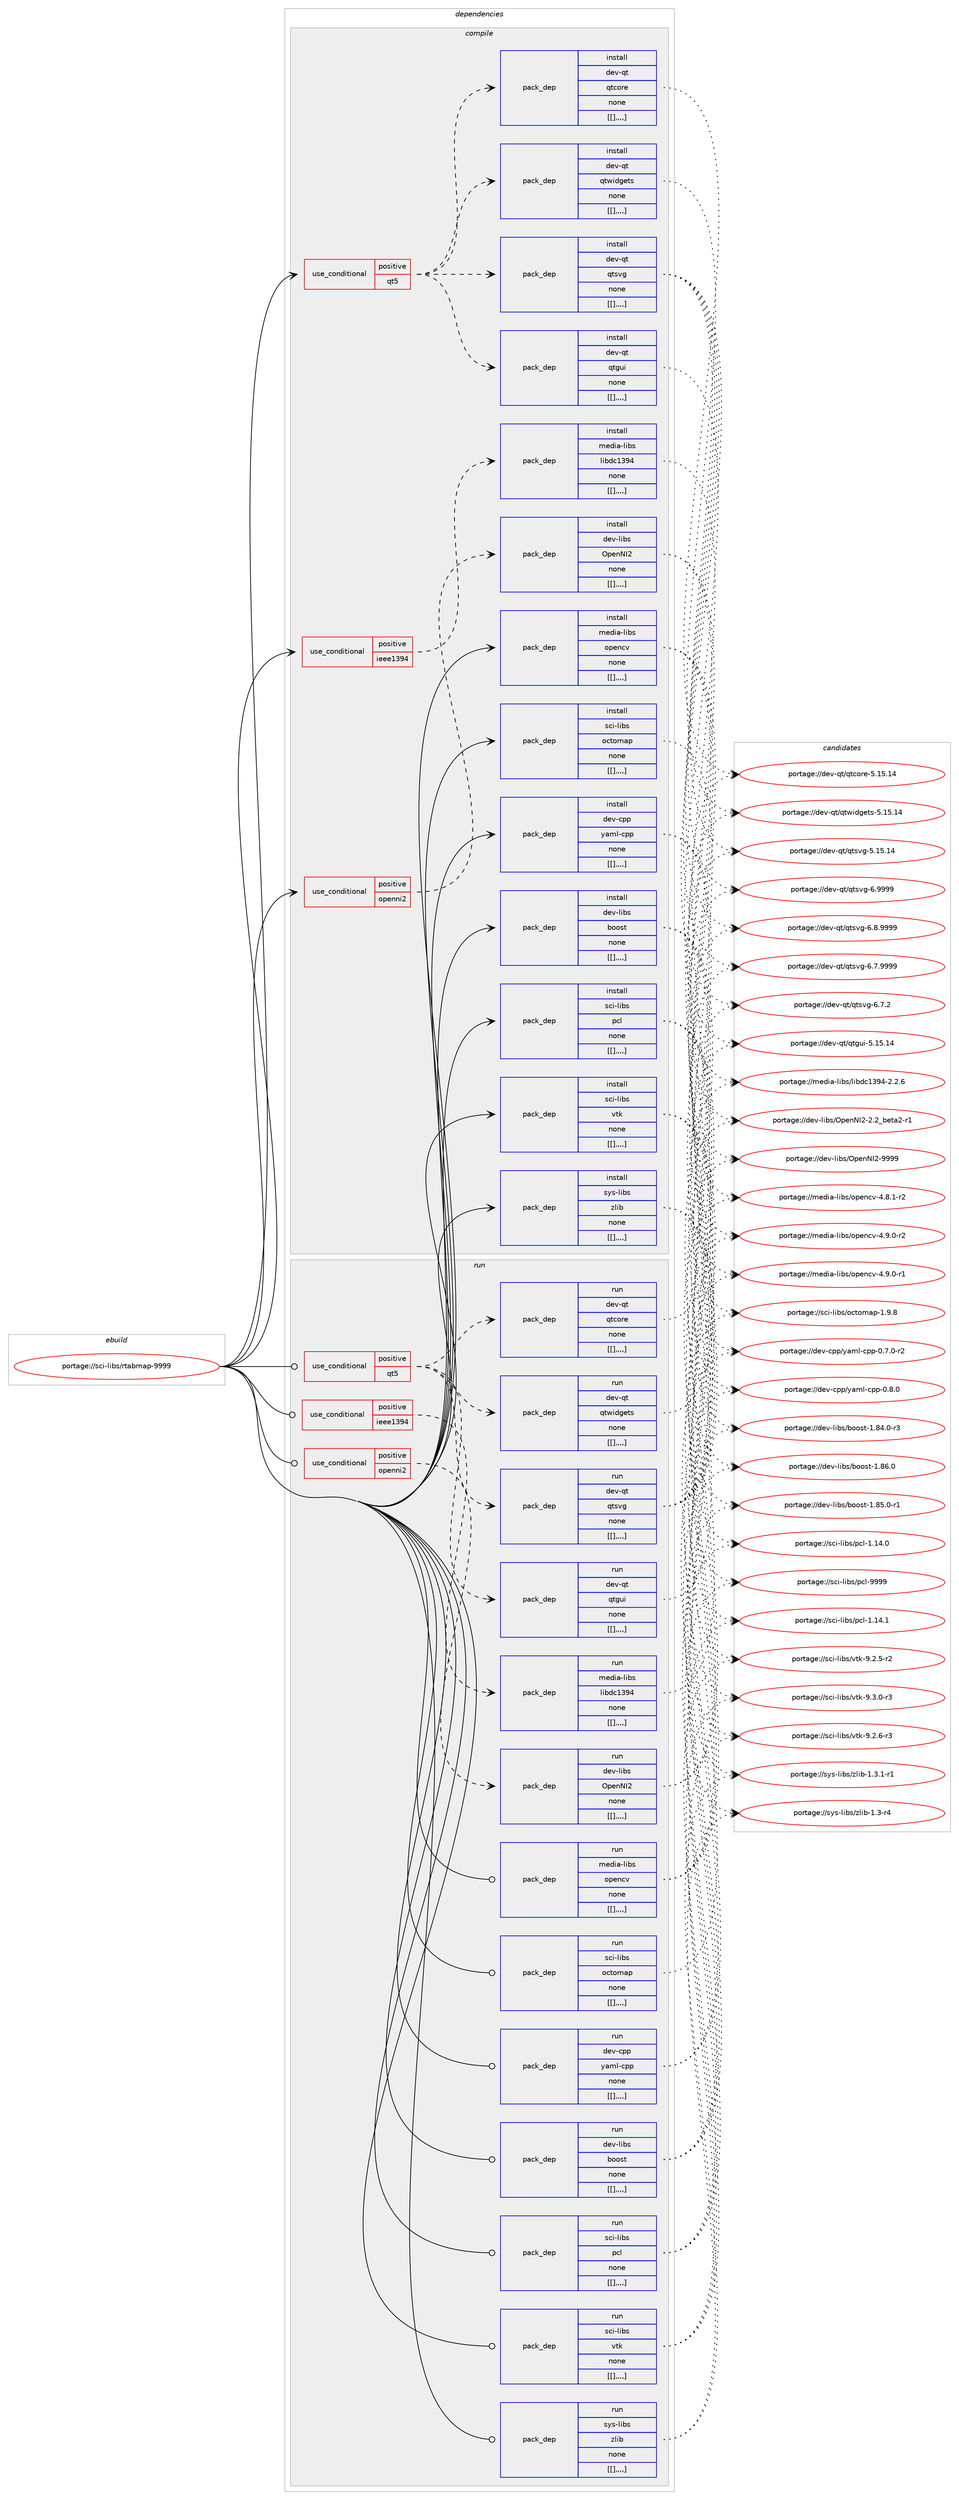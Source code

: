digraph prolog {

# *************
# Graph options
# *************

newrank=true;
concentrate=true;
compound=true;
graph [rankdir=LR,fontname=Helvetica,fontsize=10,ranksep=1.5];#, ranksep=2.5, nodesep=0.2];
edge  [arrowhead=vee];
node  [fontname=Helvetica,fontsize=10];

# **********
# The ebuild
# **********

subgraph cluster_leftcol {
color=gray;
label=<<i>ebuild</i>>;
id [label="portage://sci-libs/rtabmap-9999", color=red, width=4, href="../sci-libs/rtabmap-9999.svg"];
}

# ****************
# The dependencies
# ****************

subgraph cluster_midcol {
color=gray;
label=<<i>dependencies</i>>;
subgraph cluster_compile {
fillcolor="#eeeeee";
style=filled;
label=<<i>compile</i>>;
subgraph cond111391 {
dependency421485 [label=<<TABLE BORDER="0" CELLBORDER="1" CELLSPACING="0" CELLPADDING="4"><TR><TD ROWSPAN="3" CELLPADDING="10">use_conditional</TD></TR><TR><TD>positive</TD></TR><TR><TD>ieee1394</TD></TR></TABLE>>, shape=none, color=red];
subgraph pack307092 {
dependency421486 [label=<<TABLE BORDER="0" CELLBORDER="1" CELLSPACING="0" CELLPADDING="4" WIDTH="220"><TR><TD ROWSPAN="6" CELLPADDING="30">pack_dep</TD></TR><TR><TD WIDTH="110">install</TD></TR><TR><TD>media-libs</TD></TR><TR><TD>libdc1394</TD></TR><TR><TD>none</TD></TR><TR><TD>[[],,,,]</TD></TR></TABLE>>, shape=none, color=blue];
}
dependency421485:e -> dependency421486:w [weight=20,style="dashed",arrowhead="vee"];
}
id:e -> dependency421485:w [weight=20,style="solid",arrowhead="vee"];
subgraph cond111392 {
dependency421487 [label=<<TABLE BORDER="0" CELLBORDER="1" CELLSPACING="0" CELLPADDING="4"><TR><TD ROWSPAN="3" CELLPADDING="10">use_conditional</TD></TR><TR><TD>positive</TD></TR><TR><TD>openni2</TD></TR></TABLE>>, shape=none, color=red];
subgraph pack307093 {
dependency421488 [label=<<TABLE BORDER="0" CELLBORDER="1" CELLSPACING="0" CELLPADDING="4" WIDTH="220"><TR><TD ROWSPAN="6" CELLPADDING="30">pack_dep</TD></TR><TR><TD WIDTH="110">install</TD></TR><TR><TD>dev-libs</TD></TR><TR><TD>OpenNI2</TD></TR><TR><TD>none</TD></TR><TR><TD>[[],,,,]</TD></TR></TABLE>>, shape=none, color=blue];
}
dependency421487:e -> dependency421488:w [weight=20,style="dashed",arrowhead="vee"];
}
id:e -> dependency421487:w [weight=20,style="solid",arrowhead="vee"];
subgraph cond111393 {
dependency421489 [label=<<TABLE BORDER="0" CELLBORDER="1" CELLSPACING="0" CELLPADDING="4"><TR><TD ROWSPAN="3" CELLPADDING="10">use_conditional</TD></TR><TR><TD>positive</TD></TR><TR><TD>qt5</TD></TR></TABLE>>, shape=none, color=red];
subgraph pack307094 {
dependency421490 [label=<<TABLE BORDER="0" CELLBORDER="1" CELLSPACING="0" CELLPADDING="4" WIDTH="220"><TR><TD ROWSPAN="6" CELLPADDING="30">pack_dep</TD></TR><TR><TD WIDTH="110">install</TD></TR><TR><TD>dev-qt</TD></TR><TR><TD>qtwidgets</TD></TR><TR><TD>none</TD></TR><TR><TD>[[],,,,]</TD></TR></TABLE>>, shape=none, color=blue];
}
dependency421489:e -> dependency421490:w [weight=20,style="dashed",arrowhead="vee"];
subgraph pack307095 {
dependency421491 [label=<<TABLE BORDER="0" CELLBORDER="1" CELLSPACING="0" CELLPADDING="4" WIDTH="220"><TR><TD ROWSPAN="6" CELLPADDING="30">pack_dep</TD></TR><TR><TD WIDTH="110">install</TD></TR><TR><TD>dev-qt</TD></TR><TR><TD>qtcore</TD></TR><TR><TD>none</TD></TR><TR><TD>[[],,,,]</TD></TR></TABLE>>, shape=none, color=blue];
}
dependency421489:e -> dependency421491:w [weight=20,style="dashed",arrowhead="vee"];
subgraph pack307096 {
dependency421492 [label=<<TABLE BORDER="0" CELLBORDER="1" CELLSPACING="0" CELLPADDING="4" WIDTH="220"><TR><TD ROWSPAN="6" CELLPADDING="30">pack_dep</TD></TR><TR><TD WIDTH="110">install</TD></TR><TR><TD>dev-qt</TD></TR><TR><TD>qtgui</TD></TR><TR><TD>none</TD></TR><TR><TD>[[],,,,]</TD></TR></TABLE>>, shape=none, color=blue];
}
dependency421489:e -> dependency421492:w [weight=20,style="dashed",arrowhead="vee"];
subgraph pack307097 {
dependency421493 [label=<<TABLE BORDER="0" CELLBORDER="1" CELLSPACING="0" CELLPADDING="4" WIDTH="220"><TR><TD ROWSPAN="6" CELLPADDING="30">pack_dep</TD></TR><TR><TD WIDTH="110">install</TD></TR><TR><TD>dev-qt</TD></TR><TR><TD>qtsvg</TD></TR><TR><TD>none</TD></TR><TR><TD>[[],,,,]</TD></TR></TABLE>>, shape=none, color=blue];
}
dependency421489:e -> dependency421493:w [weight=20,style="dashed",arrowhead="vee"];
}
id:e -> dependency421489:w [weight=20,style="solid",arrowhead="vee"];
subgraph pack307098 {
dependency421494 [label=<<TABLE BORDER="0" CELLBORDER="1" CELLSPACING="0" CELLPADDING="4" WIDTH="220"><TR><TD ROWSPAN="6" CELLPADDING="30">pack_dep</TD></TR><TR><TD WIDTH="110">install</TD></TR><TR><TD>dev-cpp</TD></TR><TR><TD>yaml-cpp</TD></TR><TR><TD>none</TD></TR><TR><TD>[[],,,,]</TD></TR></TABLE>>, shape=none, color=blue];
}
id:e -> dependency421494:w [weight=20,style="solid",arrowhead="vee"];
subgraph pack307099 {
dependency421495 [label=<<TABLE BORDER="0" CELLBORDER="1" CELLSPACING="0" CELLPADDING="4" WIDTH="220"><TR><TD ROWSPAN="6" CELLPADDING="30">pack_dep</TD></TR><TR><TD WIDTH="110">install</TD></TR><TR><TD>dev-libs</TD></TR><TR><TD>boost</TD></TR><TR><TD>none</TD></TR><TR><TD>[[],,,,]</TD></TR></TABLE>>, shape=none, color=blue];
}
id:e -> dependency421495:w [weight=20,style="solid",arrowhead="vee"];
subgraph pack307100 {
dependency421496 [label=<<TABLE BORDER="0" CELLBORDER="1" CELLSPACING="0" CELLPADDING="4" WIDTH="220"><TR><TD ROWSPAN="6" CELLPADDING="30">pack_dep</TD></TR><TR><TD WIDTH="110">install</TD></TR><TR><TD>media-libs</TD></TR><TR><TD>opencv</TD></TR><TR><TD>none</TD></TR><TR><TD>[[],,,,]</TD></TR></TABLE>>, shape=none, color=blue];
}
id:e -> dependency421496:w [weight=20,style="solid",arrowhead="vee"];
subgraph pack307101 {
dependency421497 [label=<<TABLE BORDER="0" CELLBORDER="1" CELLSPACING="0" CELLPADDING="4" WIDTH="220"><TR><TD ROWSPAN="6" CELLPADDING="30">pack_dep</TD></TR><TR><TD WIDTH="110">install</TD></TR><TR><TD>sci-libs</TD></TR><TR><TD>octomap</TD></TR><TR><TD>none</TD></TR><TR><TD>[[],,,,]</TD></TR></TABLE>>, shape=none, color=blue];
}
id:e -> dependency421497:w [weight=20,style="solid",arrowhead="vee"];
subgraph pack307102 {
dependency421498 [label=<<TABLE BORDER="0" CELLBORDER="1" CELLSPACING="0" CELLPADDING="4" WIDTH="220"><TR><TD ROWSPAN="6" CELLPADDING="30">pack_dep</TD></TR><TR><TD WIDTH="110">install</TD></TR><TR><TD>sci-libs</TD></TR><TR><TD>pcl</TD></TR><TR><TD>none</TD></TR><TR><TD>[[],,,,]</TD></TR></TABLE>>, shape=none, color=blue];
}
id:e -> dependency421498:w [weight=20,style="solid",arrowhead="vee"];
subgraph pack307103 {
dependency421499 [label=<<TABLE BORDER="0" CELLBORDER="1" CELLSPACING="0" CELLPADDING="4" WIDTH="220"><TR><TD ROWSPAN="6" CELLPADDING="30">pack_dep</TD></TR><TR><TD WIDTH="110">install</TD></TR><TR><TD>sci-libs</TD></TR><TR><TD>vtk</TD></TR><TR><TD>none</TD></TR><TR><TD>[[],,,,]</TD></TR></TABLE>>, shape=none, color=blue];
}
id:e -> dependency421499:w [weight=20,style="solid",arrowhead="vee"];
subgraph pack307104 {
dependency421500 [label=<<TABLE BORDER="0" CELLBORDER="1" CELLSPACING="0" CELLPADDING="4" WIDTH="220"><TR><TD ROWSPAN="6" CELLPADDING="30">pack_dep</TD></TR><TR><TD WIDTH="110">install</TD></TR><TR><TD>sys-libs</TD></TR><TR><TD>zlib</TD></TR><TR><TD>none</TD></TR><TR><TD>[[],,,,]</TD></TR></TABLE>>, shape=none, color=blue];
}
id:e -> dependency421500:w [weight=20,style="solid",arrowhead="vee"];
}
subgraph cluster_compileandrun {
fillcolor="#eeeeee";
style=filled;
label=<<i>compile and run</i>>;
}
subgraph cluster_run {
fillcolor="#eeeeee";
style=filled;
label=<<i>run</i>>;
subgraph cond111394 {
dependency421501 [label=<<TABLE BORDER="0" CELLBORDER="1" CELLSPACING="0" CELLPADDING="4"><TR><TD ROWSPAN="3" CELLPADDING="10">use_conditional</TD></TR><TR><TD>positive</TD></TR><TR><TD>ieee1394</TD></TR></TABLE>>, shape=none, color=red];
subgraph pack307105 {
dependency421502 [label=<<TABLE BORDER="0" CELLBORDER="1" CELLSPACING="0" CELLPADDING="4" WIDTH="220"><TR><TD ROWSPAN="6" CELLPADDING="30">pack_dep</TD></TR><TR><TD WIDTH="110">run</TD></TR><TR><TD>media-libs</TD></TR><TR><TD>libdc1394</TD></TR><TR><TD>none</TD></TR><TR><TD>[[],,,,]</TD></TR></TABLE>>, shape=none, color=blue];
}
dependency421501:e -> dependency421502:w [weight=20,style="dashed",arrowhead="vee"];
}
id:e -> dependency421501:w [weight=20,style="solid",arrowhead="odot"];
subgraph cond111395 {
dependency421503 [label=<<TABLE BORDER="0" CELLBORDER="1" CELLSPACING="0" CELLPADDING="4"><TR><TD ROWSPAN="3" CELLPADDING="10">use_conditional</TD></TR><TR><TD>positive</TD></TR><TR><TD>openni2</TD></TR></TABLE>>, shape=none, color=red];
subgraph pack307106 {
dependency421504 [label=<<TABLE BORDER="0" CELLBORDER="1" CELLSPACING="0" CELLPADDING="4" WIDTH="220"><TR><TD ROWSPAN="6" CELLPADDING="30">pack_dep</TD></TR><TR><TD WIDTH="110">run</TD></TR><TR><TD>dev-libs</TD></TR><TR><TD>OpenNI2</TD></TR><TR><TD>none</TD></TR><TR><TD>[[],,,,]</TD></TR></TABLE>>, shape=none, color=blue];
}
dependency421503:e -> dependency421504:w [weight=20,style="dashed",arrowhead="vee"];
}
id:e -> dependency421503:w [weight=20,style="solid",arrowhead="odot"];
subgraph cond111396 {
dependency421505 [label=<<TABLE BORDER="0" CELLBORDER="1" CELLSPACING="0" CELLPADDING="4"><TR><TD ROWSPAN="3" CELLPADDING="10">use_conditional</TD></TR><TR><TD>positive</TD></TR><TR><TD>qt5</TD></TR></TABLE>>, shape=none, color=red];
subgraph pack307107 {
dependency421506 [label=<<TABLE BORDER="0" CELLBORDER="1" CELLSPACING="0" CELLPADDING="4" WIDTH="220"><TR><TD ROWSPAN="6" CELLPADDING="30">pack_dep</TD></TR><TR><TD WIDTH="110">run</TD></TR><TR><TD>dev-qt</TD></TR><TR><TD>qtwidgets</TD></TR><TR><TD>none</TD></TR><TR><TD>[[],,,,]</TD></TR></TABLE>>, shape=none, color=blue];
}
dependency421505:e -> dependency421506:w [weight=20,style="dashed",arrowhead="vee"];
subgraph pack307108 {
dependency421507 [label=<<TABLE BORDER="0" CELLBORDER="1" CELLSPACING="0" CELLPADDING="4" WIDTH="220"><TR><TD ROWSPAN="6" CELLPADDING="30">pack_dep</TD></TR><TR><TD WIDTH="110">run</TD></TR><TR><TD>dev-qt</TD></TR><TR><TD>qtcore</TD></TR><TR><TD>none</TD></TR><TR><TD>[[],,,,]</TD></TR></TABLE>>, shape=none, color=blue];
}
dependency421505:e -> dependency421507:w [weight=20,style="dashed",arrowhead="vee"];
subgraph pack307109 {
dependency421508 [label=<<TABLE BORDER="0" CELLBORDER="1" CELLSPACING="0" CELLPADDING="4" WIDTH="220"><TR><TD ROWSPAN="6" CELLPADDING="30">pack_dep</TD></TR><TR><TD WIDTH="110">run</TD></TR><TR><TD>dev-qt</TD></TR><TR><TD>qtgui</TD></TR><TR><TD>none</TD></TR><TR><TD>[[],,,,]</TD></TR></TABLE>>, shape=none, color=blue];
}
dependency421505:e -> dependency421508:w [weight=20,style="dashed",arrowhead="vee"];
subgraph pack307110 {
dependency421509 [label=<<TABLE BORDER="0" CELLBORDER="1" CELLSPACING="0" CELLPADDING="4" WIDTH="220"><TR><TD ROWSPAN="6" CELLPADDING="30">pack_dep</TD></TR><TR><TD WIDTH="110">run</TD></TR><TR><TD>dev-qt</TD></TR><TR><TD>qtsvg</TD></TR><TR><TD>none</TD></TR><TR><TD>[[],,,,]</TD></TR></TABLE>>, shape=none, color=blue];
}
dependency421505:e -> dependency421509:w [weight=20,style="dashed",arrowhead="vee"];
}
id:e -> dependency421505:w [weight=20,style="solid",arrowhead="odot"];
subgraph pack307111 {
dependency421510 [label=<<TABLE BORDER="0" CELLBORDER="1" CELLSPACING="0" CELLPADDING="4" WIDTH="220"><TR><TD ROWSPAN="6" CELLPADDING="30">pack_dep</TD></TR><TR><TD WIDTH="110">run</TD></TR><TR><TD>dev-cpp</TD></TR><TR><TD>yaml-cpp</TD></TR><TR><TD>none</TD></TR><TR><TD>[[],,,,]</TD></TR></TABLE>>, shape=none, color=blue];
}
id:e -> dependency421510:w [weight=20,style="solid",arrowhead="odot"];
subgraph pack307112 {
dependency421511 [label=<<TABLE BORDER="0" CELLBORDER="1" CELLSPACING="0" CELLPADDING="4" WIDTH="220"><TR><TD ROWSPAN="6" CELLPADDING="30">pack_dep</TD></TR><TR><TD WIDTH="110">run</TD></TR><TR><TD>dev-libs</TD></TR><TR><TD>boost</TD></TR><TR><TD>none</TD></TR><TR><TD>[[],,,,]</TD></TR></TABLE>>, shape=none, color=blue];
}
id:e -> dependency421511:w [weight=20,style="solid",arrowhead="odot"];
subgraph pack307113 {
dependency421512 [label=<<TABLE BORDER="0" CELLBORDER="1" CELLSPACING="0" CELLPADDING="4" WIDTH="220"><TR><TD ROWSPAN="6" CELLPADDING="30">pack_dep</TD></TR><TR><TD WIDTH="110">run</TD></TR><TR><TD>media-libs</TD></TR><TR><TD>opencv</TD></TR><TR><TD>none</TD></TR><TR><TD>[[],,,,]</TD></TR></TABLE>>, shape=none, color=blue];
}
id:e -> dependency421512:w [weight=20,style="solid",arrowhead="odot"];
subgraph pack307114 {
dependency421513 [label=<<TABLE BORDER="0" CELLBORDER="1" CELLSPACING="0" CELLPADDING="4" WIDTH="220"><TR><TD ROWSPAN="6" CELLPADDING="30">pack_dep</TD></TR><TR><TD WIDTH="110">run</TD></TR><TR><TD>sci-libs</TD></TR><TR><TD>octomap</TD></TR><TR><TD>none</TD></TR><TR><TD>[[],,,,]</TD></TR></TABLE>>, shape=none, color=blue];
}
id:e -> dependency421513:w [weight=20,style="solid",arrowhead="odot"];
subgraph pack307115 {
dependency421514 [label=<<TABLE BORDER="0" CELLBORDER="1" CELLSPACING="0" CELLPADDING="4" WIDTH="220"><TR><TD ROWSPAN="6" CELLPADDING="30">pack_dep</TD></TR><TR><TD WIDTH="110">run</TD></TR><TR><TD>sci-libs</TD></TR><TR><TD>pcl</TD></TR><TR><TD>none</TD></TR><TR><TD>[[],,,,]</TD></TR></TABLE>>, shape=none, color=blue];
}
id:e -> dependency421514:w [weight=20,style="solid",arrowhead="odot"];
subgraph pack307116 {
dependency421515 [label=<<TABLE BORDER="0" CELLBORDER="1" CELLSPACING="0" CELLPADDING="4" WIDTH="220"><TR><TD ROWSPAN="6" CELLPADDING="30">pack_dep</TD></TR><TR><TD WIDTH="110">run</TD></TR><TR><TD>sci-libs</TD></TR><TR><TD>vtk</TD></TR><TR><TD>none</TD></TR><TR><TD>[[],,,,]</TD></TR></TABLE>>, shape=none, color=blue];
}
id:e -> dependency421515:w [weight=20,style="solid",arrowhead="odot"];
subgraph pack307117 {
dependency421516 [label=<<TABLE BORDER="0" CELLBORDER="1" CELLSPACING="0" CELLPADDING="4" WIDTH="220"><TR><TD ROWSPAN="6" CELLPADDING="30">pack_dep</TD></TR><TR><TD WIDTH="110">run</TD></TR><TR><TD>sys-libs</TD></TR><TR><TD>zlib</TD></TR><TR><TD>none</TD></TR><TR><TD>[[],,,,]</TD></TR></TABLE>>, shape=none, color=blue];
}
id:e -> dependency421516:w [weight=20,style="solid",arrowhead="odot"];
}
}

# **************
# The candidates
# **************

subgraph cluster_choices {
rank=same;
color=gray;
label=<<i>candidates</i>>;

subgraph choice307092 {
color=black;
nodesep=1;
choice10910110010597451081059811547108105981009949515752455046504654 [label="portage://media-libs/libdc1394-2.2.6", color=red, width=4,href="../media-libs/libdc1394-2.2.6.svg"];
dependency421486:e -> choice10910110010597451081059811547108105981009949515752455046504654:w [style=dotted,weight="100"];
}
subgraph choice307093 {
color=black;
nodesep=1;
choice100101118451081059811547791121011107873504557575757 [label="portage://dev-libs/OpenNI2-9999", color=red, width=4,href="../dev-libs/OpenNI2-9999.svg"];
choice1001011184510810598115477911210111078735045504650959810111697504511449 [label="portage://dev-libs/OpenNI2-2.2_beta2-r1", color=red, width=4,href="../dev-libs/OpenNI2-2.2_beta2-r1.svg"];
dependency421488:e -> choice100101118451081059811547791121011107873504557575757:w [style=dotted,weight="100"];
dependency421488:e -> choice1001011184510810598115477911210111078735045504650959810111697504511449:w [style=dotted,weight="100"];
}
subgraph choice307094 {
color=black;
nodesep=1;
choice10010111845113116471131161191051001031011161154553464953464952 [label="portage://dev-qt/qtwidgets-5.15.14", color=red, width=4,href="../dev-qt/qtwidgets-5.15.14.svg"];
dependency421490:e -> choice10010111845113116471131161191051001031011161154553464953464952:w [style=dotted,weight="100"];
}
subgraph choice307095 {
color=black;
nodesep=1;
choice1001011184511311647113116991111141014553464953464952 [label="portage://dev-qt/qtcore-5.15.14", color=red, width=4,href="../dev-qt/qtcore-5.15.14.svg"];
dependency421491:e -> choice1001011184511311647113116991111141014553464953464952:w [style=dotted,weight="100"];
}
subgraph choice307096 {
color=black;
nodesep=1;
choice10010111845113116471131161031171054553464953464952 [label="portage://dev-qt/qtgui-5.15.14", color=red, width=4,href="../dev-qt/qtgui-5.15.14.svg"];
dependency421492:e -> choice10010111845113116471131161031171054553464953464952:w [style=dotted,weight="100"];
}
subgraph choice307097 {
color=black;
nodesep=1;
choice100101118451131164711311611511810345544657575757 [label="portage://dev-qt/qtsvg-6.9999", color=red, width=4,href="../dev-qt/qtsvg-6.9999.svg"];
choice1001011184511311647113116115118103455446564657575757 [label="portage://dev-qt/qtsvg-6.8.9999", color=red, width=4,href="../dev-qt/qtsvg-6.8.9999.svg"];
choice1001011184511311647113116115118103455446554657575757 [label="portage://dev-qt/qtsvg-6.7.9999", color=red, width=4,href="../dev-qt/qtsvg-6.7.9999.svg"];
choice1001011184511311647113116115118103455446554650 [label="portage://dev-qt/qtsvg-6.7.2", color=red, width=4,href="../dev-qt/qtsvg-6.7.2.svg"];
choice10010111845113116471131161151181034553464953464952 [label="portage://dev-qt/qtsvg-5.15.14", color=red, width=4,href="../dev-qt/qtsvg-5.15.14.svg"];
dependency421493:e -> choice100101118451131164711311611511810345544657575757:w [style=dotted,weight="100"];
dependency421493:e -> choice1001011184511311647113116115118103455446564657575757:w [style=dotted,weight="100"];
dependency421493:e -> choice1001011184511311647113116115118103455446554657575757:w [style=dotted,weight="100"];
dependency421493:e -> choice1001011184511311647113116115118103455446554650:w [style=dotted,weight="100"];
dependency421493:e -> choice10010111845113116471131161151181034553464953464952:w [style=dotted,weight="100"];
}
subgraph choice307098 {
color=black;
nodesep=1;
choice100101118459911211247121971091084599112112454846564648 [label="portage://dev-cpp/yaml-cpp-0.8.0", color=red, width=4,href="../dev-cpp/yaml-cpp-0.8.0.svg"];
choice1001011184599112112471219710910845991121124548465546484511450 [label="portage://dev-cpp/yaml-cpp-0.7.0-r2", color=red, width=4,href="../dev-cpp/yaml-cpp-0.7.0-r2.svg"];
dependency421494:e -> choice100101118459911211247121971091084599112112454846564648:w [style=dotted,weight="100"];
dependency421494:e -> choice1001011184599112112471219710910845991121124548465546484511450:w [style=dotted,weight="100"];
}
subgraph choice307099 {
color=black;
nodesep=1;
choice1001011184510810598115479811111111511645494656544648 [label="portage://dev-libs/boost-1.86.0", color=red, width=4,href="../dev-libs/boost-1.86.0.svg"];
choice10010111845108105981154798111111115116454946565346484511449 [label="portage://dev-libs/boost-1.85.0-r1", color=red, width=4,href="../dev-libs/boost-1.85.0-r1.svg"];
choice10010111845108105981154798111111115116454946565246484511451 [label="portage://dev-libs/boost-1.84.0-r3", color=red, width=4,href="../dev-libs/boost-1.84.0-r3.svg"];
dependency421495:e -> choice1001011184510810598115479811111111511645494656544648:w [style=dotted,weight="100"];
dependency421495:e -> choice10010111845108105981154798111111115116454946565346484511449:w [style=dotted,weight="100"];
dependency421495:e -> choice10010111845108105981154798111111115116454946565246484511451:w [style=dotted,weight="100"];
}
subgraph choice307100 {
color=black;
nodesep=1;
choice10910110010597451081059811547111112101110991184552465746484511450 [label="portage://media-libs/opencv-4.9.0-r2", color=red, width=4,href="../media-libs/opencv-4.9.0-r2.svg"];
choice10910110010597451081059811547111112101110991184552465746484511449 [label="portage://media-libs/opencv-4.9.0-r1", color=red, width=4,href="../media-libs/opencv-4.9.0-r1.svg"];
choice10910110010597451081059811547111112101110991184552465646494511450 [label="portage://media-libs/opencv-4.8.1-r2", color=red, width=4,href="../media-libs/opencv-4.8.1-r2.svg"];
dependency421496:e -> choice10910110010597451081059811547111112101110991184552465746484511450:w [style=dotted,weight="100"];
dependency421496:e -> choice10910110010597451081059811547111112101110991184552465746484511449:w [style=dotted,weight="100"];
dependency421496:e -> choice10910110010597451081059811547111112101110991184552465646494511450:w [style=dotted,weight="100"];
}
subgraph choice307101 {
color=black;
nodesep=1;
choice115991054510810598115471119911611110997112454946574656 [label="portage://sci-libs/octomap-1.9.8", color=red, width=4,href="../sci-libs/octomap-1.9.8.svg"];
dependency421497:e -> choice115991054510810598115471119911611110997112454946574656:w [style=dotted,weight="100"];
}
subgraph choice307102 {
color=black;
nodesep=1;
choice11599105451081059811547112991084557575757 [label="portage://sci-libs/pcl-9999", color=red, width=4,href="../sci-libs/pcl-9999.svg"];
choice115991054510810598115471129910845494649524649 [label="portage://sci-libs/pcl-1.14.1", color=red, width=4,href="../sci-libs/pcl-1.14.1.svg"];
choice115991054510810598115471129910845494649524648 [label="portage://sci-libs/pcl-1.14.0", color=red, width=4,href="../sci-libs/pcl-1.14.0.svg"];
dependency421498:e -> choice11599105451081059811547112991084557575757:w [style=dotted,weight="100"];
dependency421498:e -> choice115991054510810598115471129910845494649524649:w [style=dotted,weight="100"];
dependency421498:e -> choice115991054510810598115471129910845494649524648:w [style=dotted,weight="100"];
}
subgraph choice307103 {
color=black;
nodesep=1;
choice115991054510810598115471181161074557465146484511451 [label="portage://sci-libs/vtk-9.3.0-r3", color=red, width=4,href="../sci-libs/vtk-9.3.0-r3.svg"];
choice115991054510810598115471181161074557465046544511451 [label="portage://sci-libs/vtk-9.2.6-r3", color=red, width=4,href="../sci-libs/vtk-9.2.6-r3.svg"];
choice115991054510810598115471181161074557465046534511450 [label="portage://sci-libs/vtk-9.2.5-r2", color=red, width=4,href="../sci-libs/vtk-9.2.5-r2.svg"];
dependency421499:e -> choice115991054510810598115471181161074557465146484511451:w [style=dotted,weight="100"];
dependency421499:e -> choice115991054510810598115471181161074557465046544511451:w [style=dotted,weight="100"];
dependency421499:e -> choice115991054510810598115471181161074557465046534511450:w [style=dotted,weight="100"];
}
subgraph choice307104 {
color=black;
nodesep=1;
choice115121115451081059811547122108105984549465146494511449 [label="portage://sys-libs/zlib-1.3.1-r1", color=red, width=4,href="../sys-libs/zlib-1.3.1-r1.svg"];
choice11512111545108105981154712210810598454946514511452 [label="portage://sys-libs/zlib-1.3-r4", color=red, width=4,href="../sys-libs/zlib-1.3-r4.svg"];
dependency421500:e -> choice115121115451081059811547122108105984549465146494511449:w [style=dotted,weight="100"];
dependency421500:e -> choice11512111545108105981154712210810598454946514511452:w [style=dotted,weight="100"];
}
subgraph choice307105 {
color=black;
nodesep=1;
choice10910110010597451081059811547108105981009949515752455046504654 [label="portage://media-libs/libdc1394-2.2.6", color=red, width=4,href="../media-libs/libdc1394-2.2.6.svg"];
dependency421502:e -> choice10910110010597451081059811547108105981009949515752455046504654:w [style=dotted,weight="100"];
}
subgraph choice307106 {
color=black;
nodesep=1;
choice100101118451081059811547791121011107873504557575757 [label="portage://dev-libs/OpenNI2-9999", color=red, width=4,href="../dev-libs/OpenNI2-9999.svg"];
choice1001011184510810598115477911210111078735045504650959810111697504511449 [label="portage://dev-libs/OpenNI2-2.2_beta2-r1", color=red, width=4,href="../dev-libs/OpenNI2-2.2_beta2-r1.svg"];
dependency421504:e -> choice100101118451081059811547791121011107873504557575757:w [style=dotted,weight="100"];
dependency421504:e -> choice1001011184510810598115477911210111078735045504650959810111697504511449:w [style=dotted,weight="100"];
}
subgraph choice307107 {
color=black;
nodesep=1;
choice10010111845113116471131161191051001031011161154553464953464952 [label="portage://dev-qt/qtwidgets-5.15.14", color=red, width=4,href="../dev-qt/qtwidgets-5.15.14.svg"];
dependency421506:e -> choice10010111845113116471131161191051001031011161154553464953464952:w [style=dotted,weight="100"];
}
subgraph choice307108 {
color=black;
nodesep=1;
choice1001011184511311647113116991111141014553464953464952 [label="portage://dev-qt/qtcore-5.15.14", color=red, width=4,href="../dev-qt/qtcore-5.15.14.svg"];
dependency421507:e -> choice1001011184511311647113116991111141014553464953464952:w [style=dotted,weight="100"];
}
subgraph choice307109 {
color=black;
nodesep=1;
choice10010111845113116471131161031171054553464953464952 [label="portage://dev-qt/qtgui-5.15.14", color=red, width=4,href="../dev-qt/qtgui-5.15.14.svg"];
dependency421508:e -> choice10010111845113116471131161031171054553464953464952:w [style=dotted,weight="100"];
}
subgraph choice307110 {
color=black;
nodesep=1;
choice100101118451131164711311611511810345544657575757 [label="portage://dev-qt/qtsvg-6.9999", color=red, width=4,href="../dev-qt/qtsvg-6.9999.svg"];
choice1001011184511311647113116115118103455446564657575757 [label="portage://dev-qt/qtsvg-6.8.9999", color=red, width=4,href="../dev-qt/qtsvg-6.8.9999.svg"];
choice1001011184511311647113116115118103455446554657575757 [label="portage://dev-qt/qtsvg-6.7.9999", color=red, width=4,href="../dev-qt/qtsvg-6.7.9999.svg"];
choice1001011184511311647113116115118103455446554650 [label="portage://dev-qt/qtsvg-6.7.2", color=red, width=4,href="../dev-qt/qtsvg-6.7.2.svg"];
choice10010111845113116471131161151181034553464953464952 [label="portage://dev-qt/qtsvg-5.15.14", color=red, width=4,href="../dev-qt/qtsvg-5.15.14.svg"];
dependency421509:e -> choice100101118451131164711311611511810345544657575757:w [style=dotted,weight="100"];
dependency421509:e -> choice1001011184511311647113116115118103455446564657575757:w [style=dotted,weight="100"];
dependency421509:e -> choice1001011184511311647113116115118103455446554657575757:w [style=dotted,weight="100"];
dependency421509:e -> choice1001011184511311647113116115118103455446554650:w [style=dotted,weight="100"];
dependency421509:e -> choice10010111845113116471131161151181034553464953464952:w [style=dotted,weight="100"];
}
subgraph choice307111 {
color=black;
nodesep=1;
choice100101118459911211247121971091084599112112454846564648 [label="portage://dev-cpp/yaml-cpp-0.8.0", color=red, width=4,href="../dev-cpp/yaml-cpp-0.8.0.svg"];
choice1001011184599112112471219710910845991121124548465546484511450 [label="portage://dev-cpp/yaml-cpp-0.7.0-r2", color=red, width=4,href="../dev-cpp/yaml-cpp-0.7.0-r2.svg"];
dependency421510:e -> choice100101118459911211247121971091084599112112454846564648:w [style=dotted,weight="100"];
dependency421510:e -> choice1001011184599112112471219710910845991121124548465546484511450:w [style=dotted,weight="100"];
}
subgraph choice307112 {
color=black;
nodesep=1;
choice1001011184510810598115479811111111511645494656544648 [label="portage://dev-libs/boost-1.86.0", color=red, width=4,href="../dev-libs/boost-1.86.0.svg"];
choice10010111845108105981154798111111115116454946565346484511449 [label="portage://dev-libs/boost-1.85.0-r1", color=red, width=4,href="../dev-libs/boost-1.85.0-r1.svg"];
choice10010111845108105981154798111111115116454946565246484511451 [label="portage://dev-libs/boost-1.84.0-r3", color=red, width=4,href="../dev-libs/boost-1.84.0-r3.svg"];
dependency421511:e -> choice1001011184510810598115479811111111511645494656544648:w [style=dotted,weight="100"];
dependency421511:e -> choice10010111845108105981154798111111115116454946565346484511449:w [style=dotted,weight="100"];
dependency421511:e -> choice10010111845108105981154798111111115116454946565246484511451:w [style=dotted,weight="100"];
}
subgraph choice307113 {
color=black;
nodesep=1;
choice10910110010597451081059811547111112101110991184552465746484511450 [label="portage://media-libs/opencv-4.9.0-r2", color=red, width=4,href="../media-libs/opencv-4.9.0-r2.svg"];
choice10910110010597451081059811547111112101110991184552465746484511449 [label="portage://media-libs/opencv-4.9.0-r1", color=red, width=4,href="../media-libs/opencv-4.9.0-r1.svg"];
choice10910110010597451081059811547111112101110991184552465646494511450 [label="portage://media-libs/opencv-4.8.1-r2", color=red, width=4,href="../media-libs/opencv-4.8.1-r2.svg"];
dependency421512:e -> choice10910110010597451081059811547111112101110991184552465746484511450:w [style=dotted,weight="100"];
dependency421512:e -> choice10910110010597451081059811547111112101110991184552465746484511449:w [style=dotted,weight="100"];
dependency421512:e -> choice10910110010597451081059811547111112101110991184552465646494511450:w [style=dotted,weight="100"];
}
subgraph choice307114 {
color=black;
nodesep=1;
choice115991054510810598115471119911611110997112454946574656 [label="portage://sci-libs/octomap-1.9.8", color=red, width=4,href="../sci-libs/octomap-1.9.8.svg"];
dependency421513:e -> choice115991054510810598115471119911611110997112454946574656:w [style=dotted,weight="100"];
}
subgraph choice307115 {
color=black;
nodesep=1;
choice11599105451081059811547112991084557575757 [label="portage://sci-libs/pcl-9999", color=red, width=4,href="../sci-libs/pcl-9999.svg"];
choice115991054510810598115471129910845494649524649 [label="portage://sci-libs/pcl-1.14.1", color=red, width=4,href="../sci-libs/pcl-1.14.1.svg"];
choice115991054510810598115471129910845494649524648 [label="portage://sci-libs/pcl-1.14.0", color=red, width=4,href="../sci-libs/pcl-1.14.0.svg"];
dependency421514:e -> choice11599105451081059811547112991084557575757:w [style=dotted,weight="100"];
dependency421514:e -> choice115991054510810598115471129910845494649524649:w [style=dotted,weight="100"];
dependency421514:e -> choice115991054510810598115471129910845494649524648:w [style=dotted,weight="100"];
}
subgraph choice307116 {
color=black;
nodesep=1;
choice115991054510810598115471181161074557465146484511451 [label="portage://sci-libs/vtk-9.3.0-r3", color=red, width=4,href="../sci-libs/vtk-9.3.0-r3.svg"];
choice115991054510810598115471181161074557465046544511451 [label="portage://sci-libs/vtk-9.2.6-r3", color=red, width=4,href="../sci-libs/vtk-9.2.6-r3.svg"];
choice115991054510810598115471181161074557465046534511450 [label="portage://sci-libs/vtk-9.2.5-r2", color=red, width=4,href="../sci-libs/vtk-9.2.5-r2.svg"];
dependency421515:e -> choice115991054510810598115471181161074557465146484511451:w [style=dotted,weight="100"];
dependency421515:e -> choice115991054510810598115471181161074557465046544511451:w [style=dotted,weight="100"];
dependency421515:e -> choice115991054510810598115471181161074557465046534511450:w [style=dotted,weight="100"];
}
subgraph choice307117 {
color=black;
nodesep=1;
choice115121115451081059811547122108105984549465146494511449 [label="portage://sys-libs/zlib-1.3.1-r1", color=red, width=4,href="../sys-libs/zlib-1.3.1-r1.svg"];
choice11512111545108105981154712210810598454946514511452 [label="portage://sys-libs/zlib-1.3-r4", color=red, width=4,href="../sys-libs/zlib-1.3-r4.svg"];
dependency421516:e -> choice115121115451081059811547122108105984549465146494511449:w [style=dotted,weight="100"];
dependency421516:e -> choice11512111545108105981154712210810598454946514511452:w [style=dotted,weight="100"];
}
}

}
